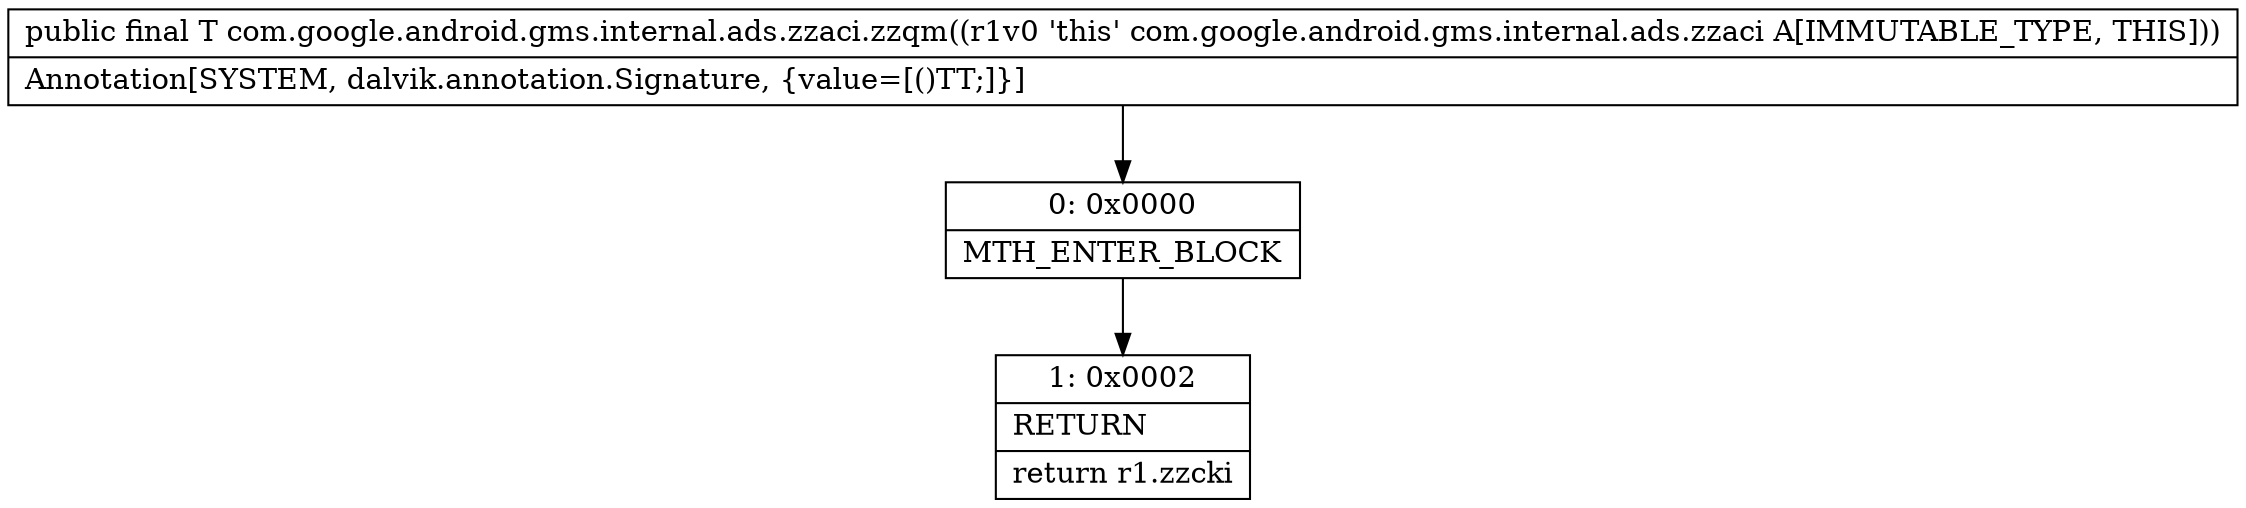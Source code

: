 digraph "CFG forcom.google.android.gms.internal.ads.zzaci.zzqm()Ljava\/lang\/Object;" {
Node_0 [shape=record,label="{0\:\ 0x0000|MTH_ENTER_BLOCK\l}"];
Node_1 [shape=record,label="{1\:\ 0x0002|RETURN\l|return r1.zzcki\l}"];
MethodNode[shape=record,label="{public final T com.google.android.gms.internal.ads.zzaci.zzqm((r1v0 'this' com.google.android.gms.internal.ads.zzaci A[IMMUTABLE_TYPE, THIS]))  | Annotation[SYSTEM, dalvik.annotation.Signature, \{value=[()TT;]\}]\l}"];
MethodNode -> Node_0;
Node_0 -> Node_1;
}

